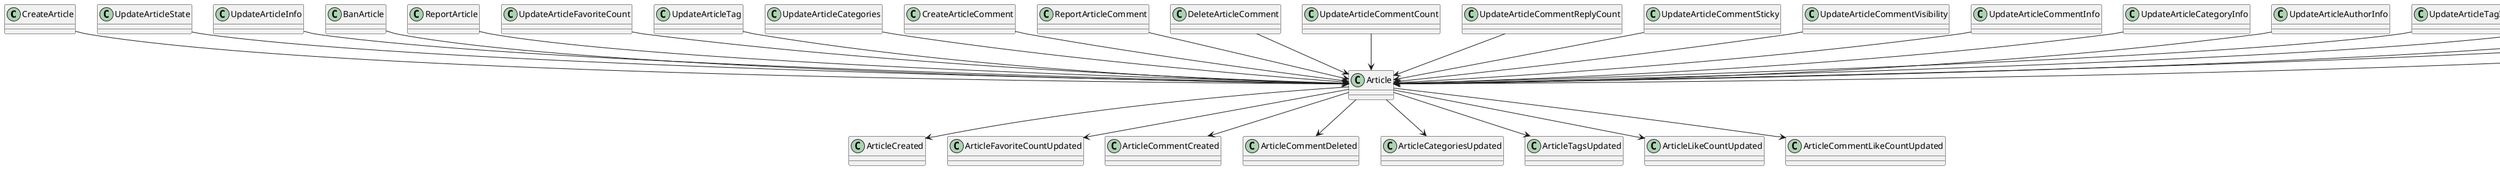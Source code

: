 @startuml

CreateArticle                   -down-> Article
UpdateArticleState              -down-> Article
UpdateArticleInfo               -down-> Article
BanArticle                      -down-> Article
ReportArticle                   -down-> Article
UpdateArticleFavoriteCount      -down-> Article
UpdateArticleTag                -down-> Article
UpdateArticleCategories         -down-> Article
CreateArticleComment            -down-> Article
ReportArticleComment            -down-> Article
DeleteArticleComment            -down-> Article
UpdateArticleCommentCount       -down-> Article
UpdateArticleCommentReplyCount  -down-> Article
UpdateArticleCommentSticky      -down-> Article
UpdateArticleCommentVisibility  -down-> Article
UpdateArticleCommentInfo        -down-> Article
UpdateArticleCategoryInfo       -down-> Article
UpdateArticleAuthorInfo         -down-> Article
UpdateArticleTagInfo            -down-> Article
UpdateArticleVisibility         -down-> Article
UpdateArticleSticky             -down-> Article
UpdateArticleCommentFlag        -down-> Article
UpdateArticlePrice              -down-> Article

Article-down->ArticleCreated
Article-down->ArticleFavoriteCountUpdated
Article-down->ArticleCommentCreated
Article-down->ArticleCommentDeleted
Article-down->ArticleCategoriesUpdated
Article-down->ArticleTagsUpdated
Article-down->ArticleLikeCountUpdated
Article-down->ArticleCommentLikeCountUpdated
@enduml

